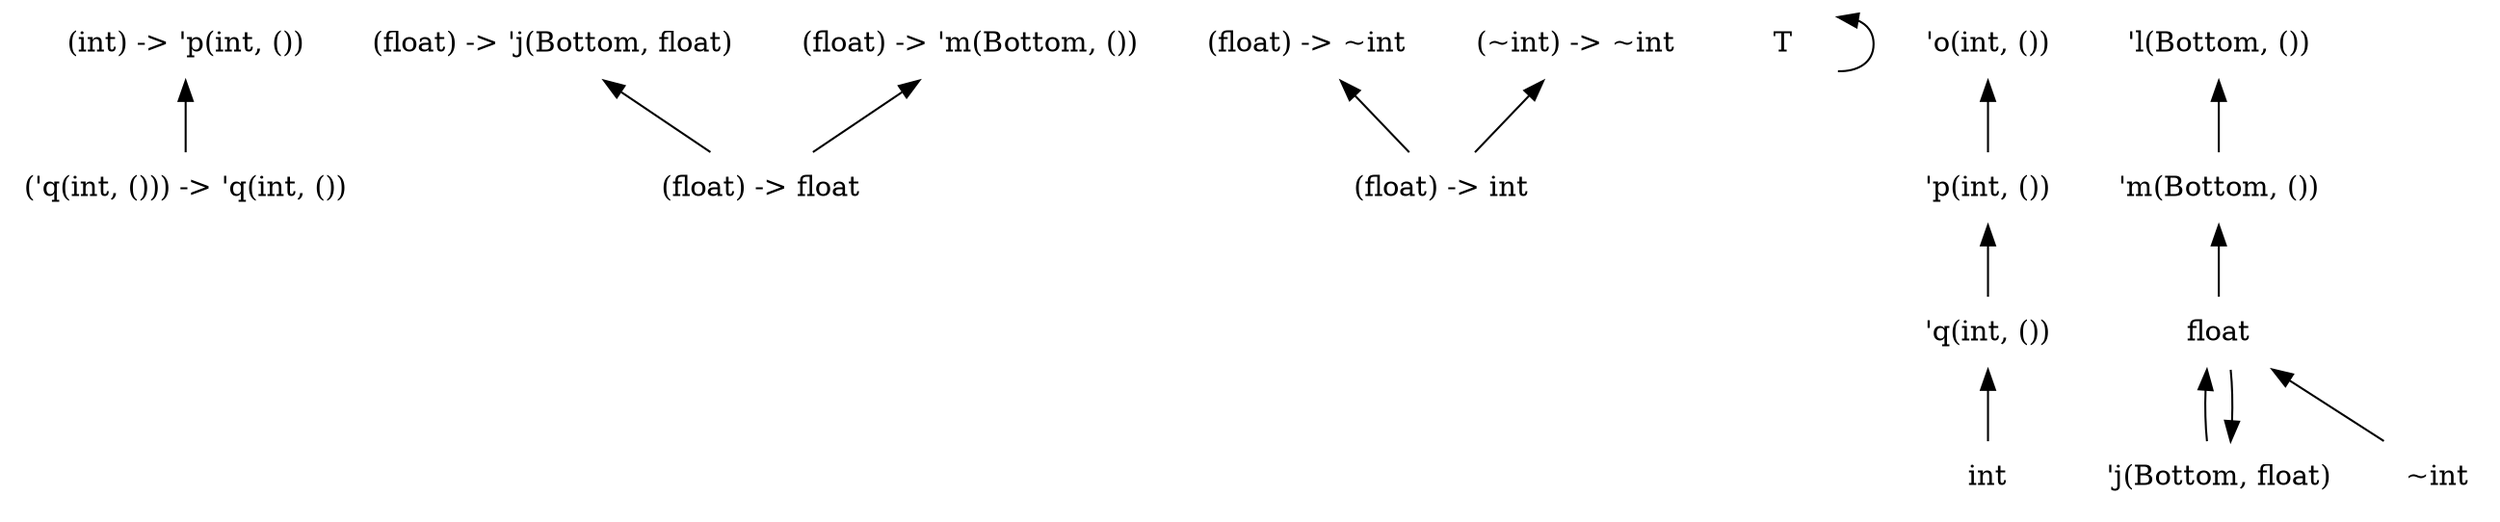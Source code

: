 digraph order {
  graph [
    size = "30,10"
    ];
  node [
    shape = none
    ];
  edge [
    dir = back
    ];
  "('q(int, ())) -> 'q(int, ())"
  "(float) -> 'j(Bottom, float)"
  "(int) -> 'p(int, ())"
  "(float) -> ~int"
  "(~int) -> ~int"
  "(float) -> 'm(Bottom, ())"
  "T"
  "'p(int, ())"
  "'q(int, ())"
  "'m(Bottom, ())"
  "'j(Bottom, float)"
  "'o(int, ())"
  "'l(Bottom, ())"
  "float"
  "int"
  "~int"
  "(float) -> int"
  "(float) -> float"
  "(~int) -> ~int" -> "(float) -> int"
  "(float) -> 'm(Bottom, ())" -> "(float) -> float"
  "(float) -> 'j(Bottom, float)" -> "(float) -> float"
  "T" -> "T"
  "float" -> "'j(Bottom, float)"
  "float" -> "~int"
  "'o(int, ())" -> "'p(int, ())"
  "'q(int, ())" -> "int"
  "'p(int, ())" -> "'q(int, ())"
  "'l(Bottom, ())" -> "'m(Bottom, ())"
  "'j(Bottom, float)" -> "float"
  "'m(Bottom, ())" -> "float"
  "(int) -> 'p(int, ())" -> "('q(int, ())) -> 'q(int, ())"
  "(float) -> ~int" -> "(float) -> int"
}